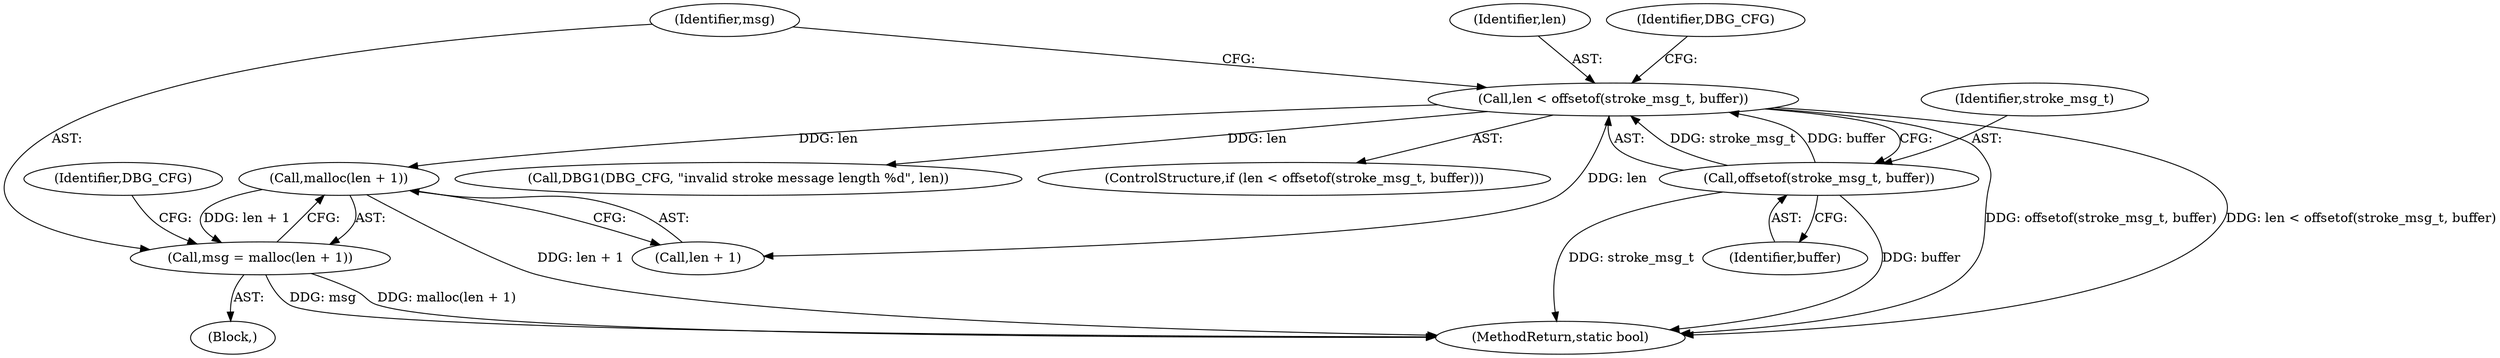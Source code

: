 digraph "0_strongswan_0acd1ab4d08d53d80393b1a37b8781f6e7b2b996@API" {
"1000145" [label="(Call,malloc(len + 1))"];
"1000131" [label="(Call,len < offsetof(stroke_msg_t, buffer))"];
"1000133" [label="(Call,offsetof(stroke_msg_t, buffer))"];
"1000143" [label="(Call,msg = malloc(len + 1))"];
"1000105" [label="(Block,)"];
"1000154" [label="(MethodReturn,static bool)"];
"1000133" [label="(Call,offsetof(stroke_msg_t, buffer))"];
"1000137" [label="(Call,DBG1(DBG_CFG, \"invalid stroke message length %d\", len))"];
"1000135" [label="(Identifier,buffer)"];
"1000145" [label="(Call,malloc(len + 1))"];
"1000134" [label="(Identifier,stroke_msg_t)"];
"1000130" [label="(ControlStructure,if (len < offsetof(stroke_msg_t, buffer)))"];
"1000131" [label="(Call,len < offsetof(stroke_msg_t, buffer))"];
"1000132" [label="(Identifier,len)"];
"1000138" [label="(Identifier,DBG_CFG)"];
"1000144" [label="(Identifier,msg)"];
"1000146" [label="(Call,len + 1)"];
"1000150" [label="(Identifier,DBG_CFG)"];
"1000143" [label="(Call,msg = malloc(len + 1))"];
"1000145" -> "1000143"  [label="AST: "];
"1000145" -> "1000146"  [label="CFG: "];
"1000146" -> "1000145"  [label="AST: "];
"1000143" -> "1000145"  [label="CFG: "];
"1000145" -> "1000154"  [label="DDG: len + 1"];
"1000145" -> "1000143"  [label="DDG: len + 1"];
"1000131" -> "1000145"  [label="DDG: len"];
"1000131" -> "1000130"  [label="AST: "];
"1000131" -> "1000133"  [label="CFG: "];
"1000132" -> "1000131"  [label="AST: "];
"1000133" -> "1000131"  [label="AST: "];
"1000138" -> "1000131"  [label="CFG: "];
"1000144" -> "1000131"  [label="CFG: "];
"1000131" -> "1000154"  [label="DDG: offsetof(stroke_msg_t, buffer)"];
"1000131" -> "1000154"  [label="DDG: len < offsetof(stroke_msg_t, buffer)"];
"1000133" -> "1000131"  [label="DDG: stroke_msg_t"];
"1000133" -> "1000131"  [label="DDG: buffer"];
"1000131" -> "1000137"  [label="DDG: len"];
"1000131" -> "1000146"  [label="DDG: len"];
"1000133" -> "1000135"  [label="CFG: "];
"1000134" -> "1000133"  [label="AST: "];
"1000135" -> "1000133"  [label="AST: "];
"1000133" -> "1000154"  [label="DDG: stroke_msg_t"];
"1000133" -> "1000154"  [label="DDG: buffer"];
"1000143" -> "1000105"  [label="AST: "];
"1000144" -> "1000143"  [label="AST: "];
"1000150" -> "1000143"  [label="CFG: "];
"1000143" -> "1000154"  [label="DDG: msg"];
"1000143" -> "1000154"  [label="DDG: malloc(len + 1)"];
}
